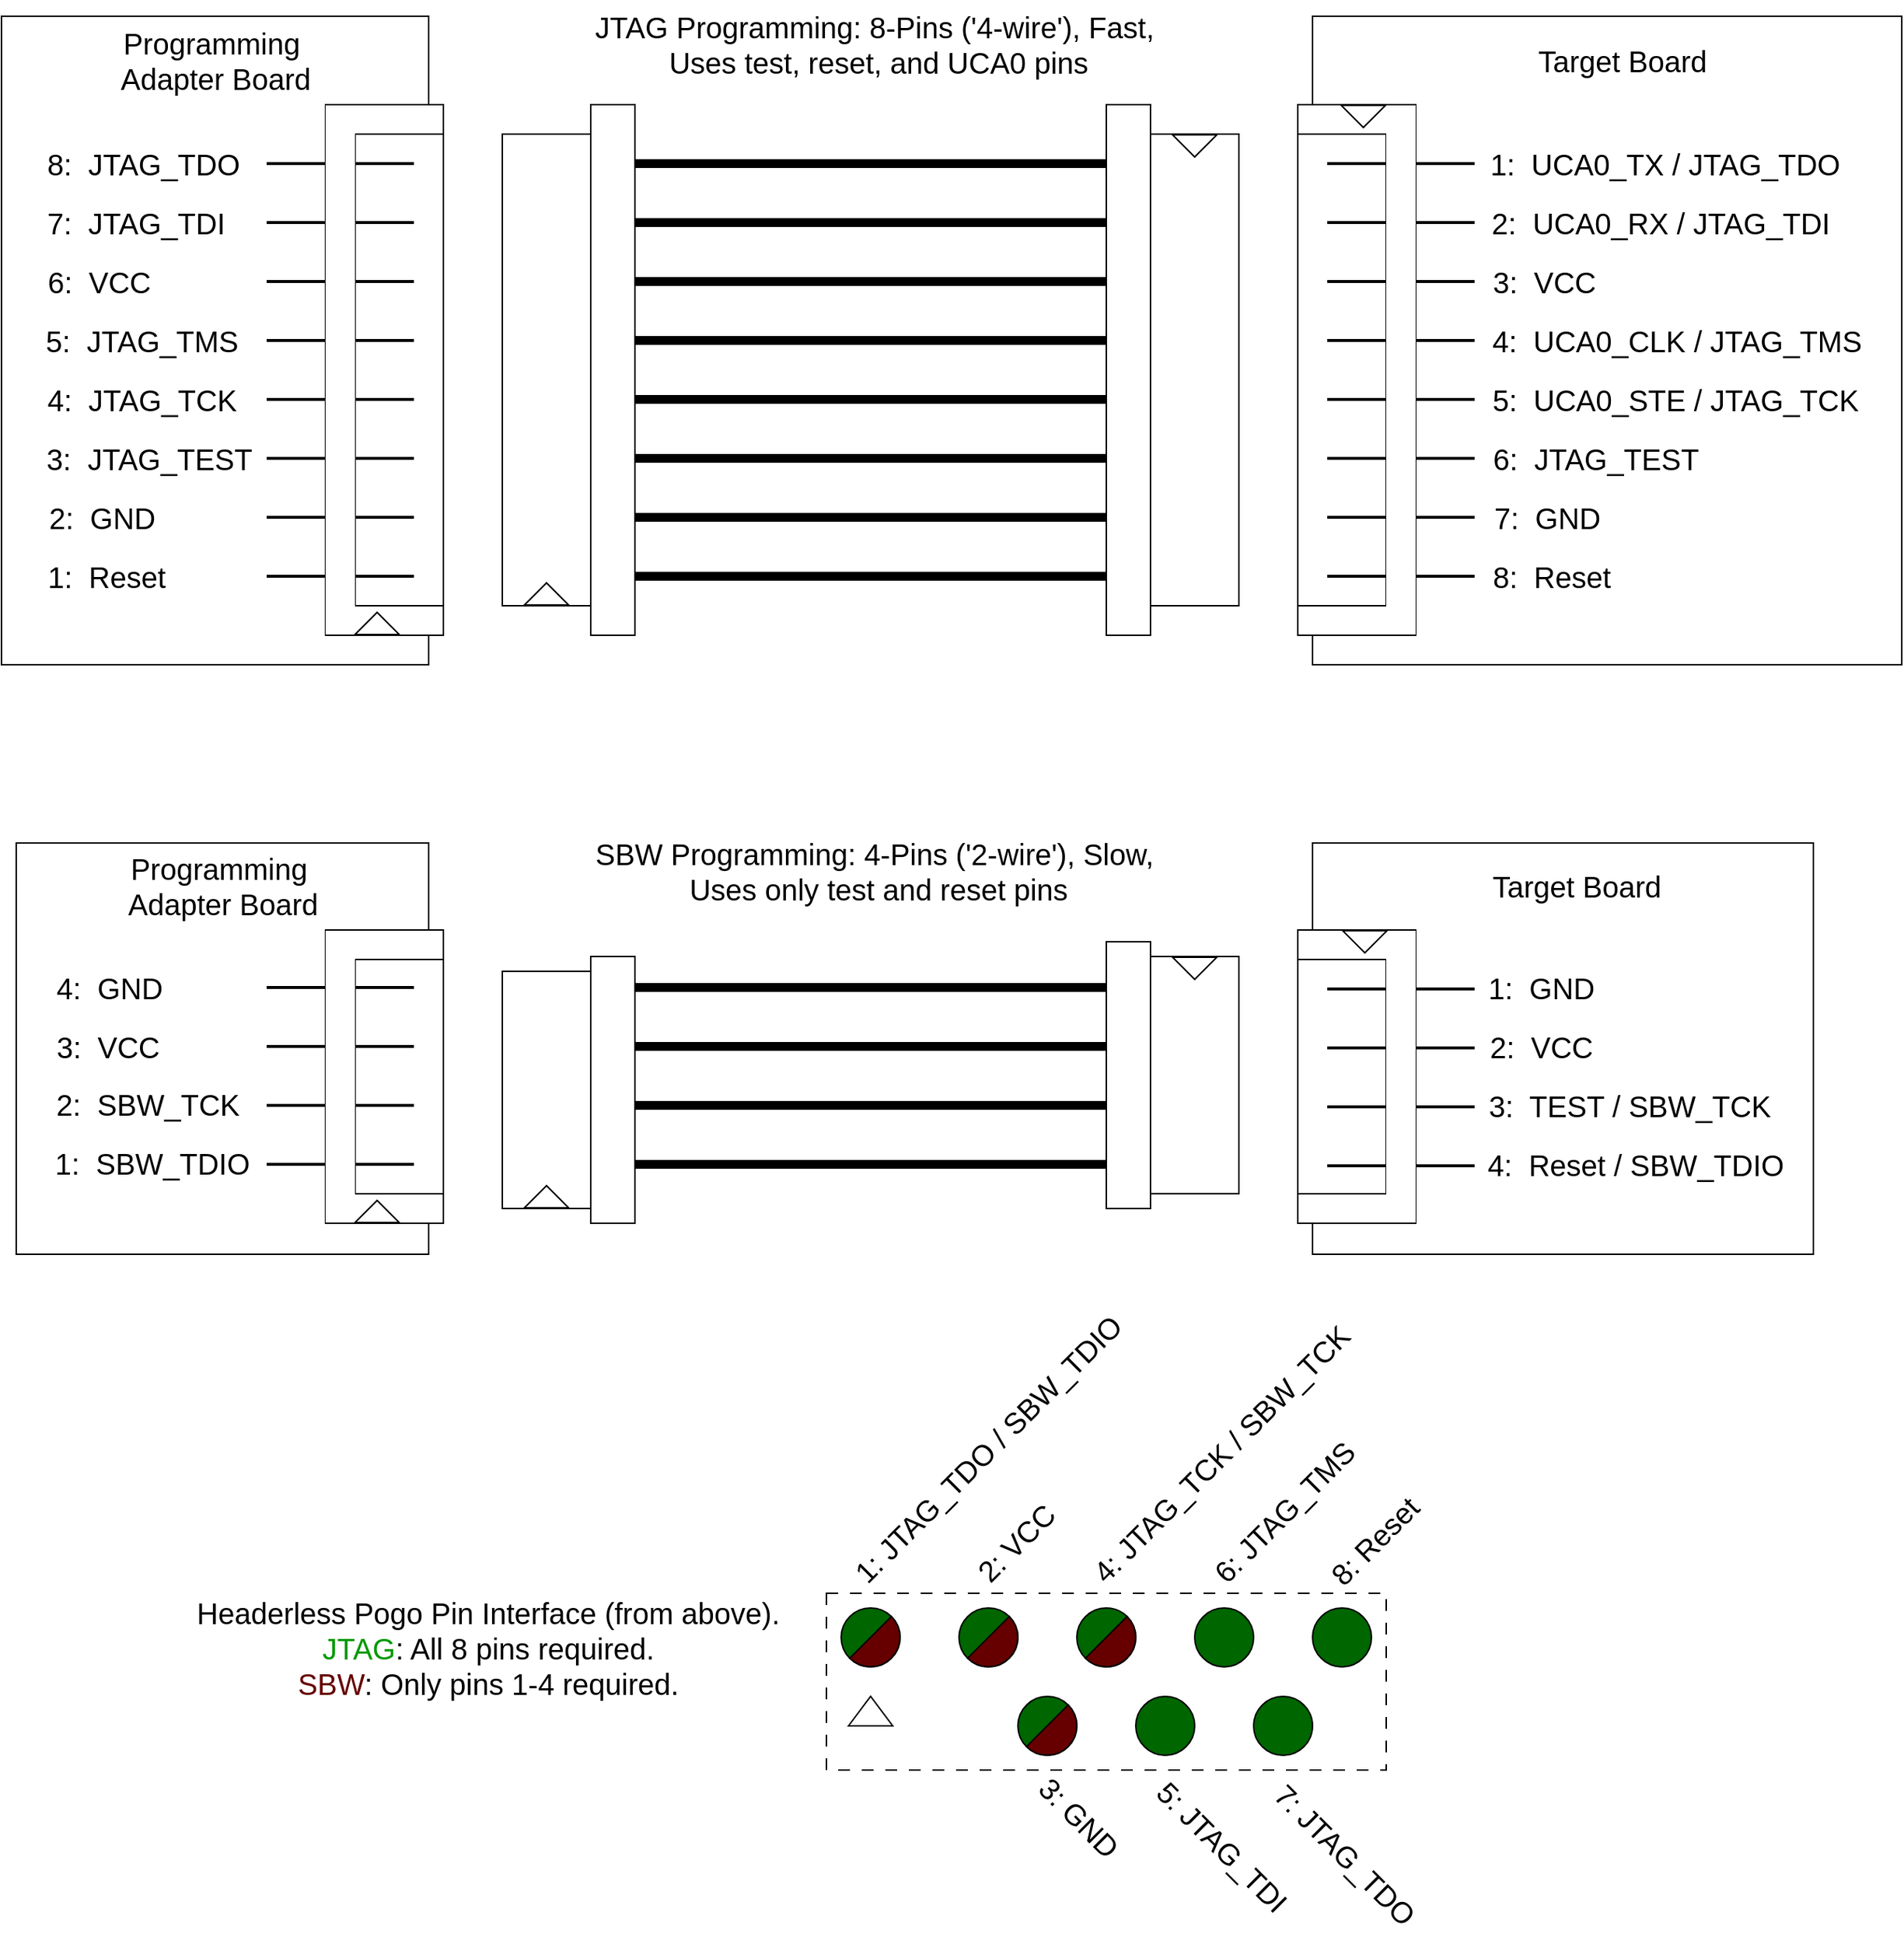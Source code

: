 <mxfile version="28.1.2">
  <diagram name="Page-1" id="dMcziW6OzH_ACKxJfpYF">
    <mxGraphModel dx="4293" dy="2623" grid="1" gridSize="10" guides="1" tooltips="1" connect="1" arrows="1" fold="1" page="1" pageScale="1" pageWidth="827" pageHeight="1169" math="0" shadow="0">
      <root>
        <mxCell id="0" />
        <mxCell id="1" parent="0" />
        <mxCell id="B0MSU_tYawjrUMa0_c1U-196" value="" style="rounded=0;whiteSpace=wrap;html=1;dashed=1;dashPattern=8 8;fillColor=none;" vertex="1" parent="1">
          <mxGeometry x="290" y="990" width="380" height="120" as="geometry" />
        </mxCell>
        <mxCell id="B0MSU_tYawjrUMa0_c1U-102" value="" style="rounded=0;whiteSpace=wrap;html=1;" vertex="1" parent="1">
          <mxGeometry x="620" y="481" width="340" height="279" as="geometry" />
        </mxCell>
        <mxCell id="B0MSU_tYawjrUMa0_c1U-84" value="" style="rounded=0;whiteSpace=wrap;html=1;container=0;" vertex="1" parent="1">
          <mxGeometry x="-260" y="481" width="280" height="279" as="geometry" />
        </mxCell>
        <mxCell id="B0MSU_tYawjrUMa0_c1U-44" value="" style="endArrow=none;html=1;rounded=0;strokeWidth=6;" edge="1" parent="1">
          <mxGeometry width="50" height="50" relative="1" as="geometry">
            <mxPoint x="160" y="20" as="sourcePoint" />
            <mxPoint x="480" y="20" as="targetPoint" />
          </mxGeometry>
        </mxCell>
        <mxCell id="B0MSU_tYawjrUMa0_c1U-45" value="" style="endArrow=none;html=1;rounded=0;strokeWidth=6;" edge="1" parent="1">
          <mxGeometry width="50" height="50" relative="1" as="geometry">
            <mxPoint x="160" y="60" as="sourcePoint" />
            <mxPoint x="480" y="60" as="targetPoint" />
          </mxGeometry>
        </mxCell>
        <mxCell id="B0MSU_tYawjrUMa0_c1U-46" value="" style="endArrow=none;html=1;rounded=0;strokeWidth=6;" edge="1" parent="1">
          <mxGeometry width="50" height="50" relative="1" as="geometry">
            <mxPoint x="160" y="100" as="sourcePoint" />
            <mxPoint x="480" y="100" as="targetPoint" />
          </mxGeometry>
        </mxCell>
        <mxCell id="B0MSU_tYawjrUMa0_c1U-47" value="" style="endArrow=none;html=1;rounded=0;strokeWidth=6;" edge="1" parent="1">
          <mxGeometry width="50" height="50" relative="1" as="geometry">
            <mxPoint x="160" y="140" as="sourcePoint" />
            <mxPoint x="480" y="140" as="targetPoint" />
          </mxGeometry>
        </mxCell>
        <mxCell id="B0MSU_tYawjrUMa0_c1U-48" value="" style="endArrow=none;html=1;rounded=0;strokeWidth=6;" edge="1" parent="1">
          <mxGeometry width="50" height="50" relative="1" as="geometry">
            <mxPoint x="160" y="180" as="sourcePoint" />
            <mxPoint x="480" y="180" as="targetPoint" />
          </mxGeometry>
        </mxCell>
        <mxCell id="B0MSU_tYawjrUMa0_c1U-49" value="" style="endArrow=none;html=1;rounded=0;strokeWidth=6;" edge="1" parent="1">
          <mxGeometry width="50" height="50" relative="1" as="geometry">
            <mxPoint x="160" y="220" as="sourcePoint" />
            <mxPoint x="480" y="220" as="targetPoint" />
          </mxGeometry>
        </mxCell>
        <mxCell id="B0MSU_tYawjrUMa0_c1U-50" value="" style="endArrow=none;html=1;rounded=0;strokeWidth=6;" edge="1" parent="1">
          <mxGeometry width="50" height="50" relative="1" as="geometry">
            <mxPoint x="160" y="260" as="sourcePoint" />
            <mxPoint x="480" y="260" as="targetPoint" />
          </mxGeometry>
        </mxCell>
        <mxCell id="B0MSU_tYawjrUMa0_c1U-51" value="" style="endArrow=none;html=1;rounded=0;strokeWidth=6;" edge="1" parent="1">
          <mxGeometry width="50" height="50" relative="1" as="geometry">
            <mxPoint x="160" y="300" as="sourcePoint" />
            <mxPoint x="480" y="300" as="targetPoint" />
          </mxGeometry>
        </mxCell>
        <mxCell id="B0MSU_tYawjrUMa0_c1U-54" value="" style="group;rotation=-180;" vertex="1" connectable="0" parent="1">
          <mxGeometry x="480" y="-20" width="90" height="360" as="geometry" />
        </mxCell>
        <mxCell id="B0MSU_tYawjrUMa0_c1U-52" value="" style="rounded=0;whiteSpace=wrap;html=1;rotation=-180;" vertex="1" parent="B0MSU_tYawjrUMa0_c1U-54">
          <mxGeometry x="30" y="20" width="60" height="320" as="geometry" />
        </mxCell>
        <mxCell id="B0MSU_tYawjrUMa0_c1U-53" value="" style="rounded=0;whiteSpace=wrap;html=1;rotation=-180;" vertex="1" parent="B0MSU_tYawjrUMa0_c1U-54">
          <mxGeometry width="30" height="360" as="geometry" />
        </mxCell>
        <mxCell id="B0MSU_tYawjrUMa0_c1U-174" value="" style="triangle;whiteSpace=wrap;html=1;rotation=90;" vertex="1" parent="B0MSU_tYawjrUMa0_c1U-54">
          <mxGeometry x="52.5" y="13" width="15" height="30" as="geometry" />
        </mxCell>
        <mxCell id="B0MSU_tYawjrUMa0_c1U-55" value="" style="group" vertex="1" connectable="0" parent="1">
          <mxGeometry x="70" y="-20" width="90" height="360" as="geometry" />
        </mxCell>
        <mxCell id="B0MSU_tYawjrUMa0_c1U-42" value="" style="rounded=0;whiteSpace=wrap;html=1;" vertex="1" parent="B0MSU_tYawjrUMa0_c1U-55">
          <mxGeometry y="20" width="60" height="320" as="geometry" />
        </mxCell>
        <mxCell id="B0MSU_tYawjrUMa0_c1U-43" value="" style="rounded=0;whiteSpace=wrap;html=1;" vertex="1" parent="B0MSU_tYawjrUMa0_c1U-55">
          <mxGeometry x="60" width="30" height="360" as="geometry" />
        </mxCell>
        <mxCell id="B0MSU_tYawjrUMa0_c1U-173" value="" style="triangle;whiteSpace=wrap;html=1;rotation=-90;" vertex="1" parent="B0MSU_tYawjrUMa0_c1U-55">
          <mxGeometry x="22.5" y="317" width="15" height="30" as="geometry" />
        </mxCell>
        <mxCell id="B0MSU_tYawjrUMa0_c1U-65" value="" style="group" vertex="1" connectable="0" parent="1">
          <mxGeometry x="-130" y="-81" width="161.25" height="441" as="geometry" />
        </mxCell>
        <mxCell id="B0MSU_tYawjrUMa0_c1U-27" value="" style="group;direction=east;rotation=-180;" vertex="1" connectable="0" parent="B0MSU_tYawjrUMa0_c1U-65">
          <mxGeometry x="40" y="61" width="121.25" height="380" as="geometry" />
        </mxCell>
        <mxCell id="B0MSU_tYawjrUMa0_c1U-61" value="" style="rounded=0;whiteSpace=wrap;html=1;" vertex="1" parent="B0MSU_tYawjrUMa0_c1U-27">
          <mxGeometry x="-180" y="-60" width="290" height="440" as="geometry" />
        </mxCell>
        <mxCell id="B0MSU_tYawjrUMa0_c1U-1" value="" style="rounded=0;whiteSpace=wrap;html=1;direction=east;rotation=-180;" vertex="1" parent="B0MSU_tYawjrUMa0_c1U-27">
          <mxGeometry x="40" width="80" height="360" as="geometry" />
        </mxCell>
        <mxCell id="B0MSU_tYawjrUMa0_c1U-15" value="" style="rounded=0;whiteSpace=wrap;html=1;direction=east;rotation=-180;" vertex="1" parent="B0MSU_tYawjrUMa0_c1U-27">
          <mxGeometry x="60" y="20" width="60" height="320" as="geometry" />
        </mxCell>
        <mxCell id="B0MSU_tYawjrUMa0_c1U-8" value="" style="endArrow=none;html=1;rounded=0;strokeWidth=2;" edge="1" parent="B0MSU_tYawjrUMa0_c1U-27">
          <mxGeometry width="50" height="50" relative="1" as="geometry">
            <mxPoint y="320" as="sourcePoint" />
            <mxPoint x="100" y="320" as="targetPoint" />
          </mxGeometry>
        </mxCell>
        <mxCell id="B0MSU_tYawjrUMa0_c1U-20" value="" style="endArrow=none;html=1;rounded=0;strokeWidth=2;" edge="1" parent="B0MSU_tYawjrUMa0_c1U-27">
          <mxGeometry width="50" height="50" relative="1" as="geometry">
            <mxPoint y="280" as="sourcePoint" />
            <mxPoint x="100" y="280" as="targetPoint" />
          </mxGeometry>
        </mxCell>
        <mxCell id="B0MSU_tYawjrUMa0_c1U-21" value="" style="endArrow=none;html=1;rounded=0;strokeWidth=2;" edge="1" parent="B0MSU_tYawjrUMa0_c1U-27">
          <mxGeometry width="50" height="50" relative="1" as="geometry">
            <mxPoint y="240" as="sourcePoint" />
            <mxPoint x="100" y="240" as="targetPoint" />
          </mxGeometry>
        </mxCell>
        <mxCell id="B0MSU_tYawjrUMa0_c1U-22" value="" style="endArrow=none;html=1;rounded=0;strokeWidth=2;" edge="1" parent="B0MSU_tYawjrUMa0_c1U-27">
          <mxGeometry width="50" height="50" relative="1" as="geometry">
            <mxPoint y="200" as="sourcePoint" />
            <mxPoint x="100" y="200" as="targetPoint" />
          </mxGeometry>
        </mxCell>
        <mxCell id="B0MSU_tYawjrUMa0_c1U-23" value="" style="endArrow=none;html=1;rounded=0;strokeWidth=2;" edge="1" parent="B0MSU_tYawjrUMa0_c1U-27">
          <mxGeometry width="50" height="50" relative="1" as="geometry">
            <mxPoint y="160" as="sourcePoint" />
            <mxPoint x="100" y="160" as="targetPoint" />
          </mxGeometry>
        </mxCell>
        <mxCell id="B0MSU_tYawjrUMa0_c1U-24" value="" style="endArrow=none;html=1;rounded=0;strokeWidth=2;" edge="1" parent="B0MSU_tYawjrUMa0_c1U-27">
          <mxGeometry width="50" height="50" relative="1" as="geometry">
            <mxPoint y="120" as="sourcePoint" />
            <mxPoint x="100" y="120" as="targetPoint" />
          </mxGeometry>
        </mxCell>
        <mxCell id="B0MSU_tYawjrUMa0_c1U-25" value="" style="endArrow=none;html=1;rounded=0;strokeWidth=2;" edge="1" parent="B0MSU_tYawjrUMa0_c1U-27">
          <mxGeometry width="50" height="50" relative="1" as="geometry">
            <mxPoint y="80" as="sourcePoint" />
            <mxPoint x="100" y="80" as="targetPoint" />
          </mxGeometry>
        </mxCell>
        <mxCell id="B0MSU_tYawjrUMa0_c1U-26" value="" style="endArrow=none;html=1;rounded=0;strokeWidth=2;" edge="1" parent="B0MSU_tYawjrUMa0_c1U-27">
          <mxGeometry width="50" height="50" relative="1" as="geometry">
            <mxPoint y="40" as="sourcePoint" />
            <mxPoint x="100" y="40" as="targetPoint" />
          </mxGeometry>
        </mxCell>
        <mxCell id="B0MSU_tYawjrUMa0_c1U-16" value="" style="rounded=0;whiteSpace=wrap;html=1;strokeColor=none;glass=0;direction=east;rotation=-180;" vertex="1" parent="B0MSU_tYawjrUMa0_c1U-27">
          <mxGeometry x="40" width="20" height="360" as="geometry" />
        </mxCell>
        <mxCell id="B0MSU_tYawjrUMa0_c1U-18" value="" style="endArrow=none;html=1;rounded=0;" edge="1" parent="B0MSU_tYawjrUMa0_c1U-27">
          <mxGeometry width="50" height="50" relative="1" as="geometry">
            <mxPoint x="80" as="sourcePoint" />
            <mxPoint x="40" as="targetPoint" />
          </mxGeometry>
        </mxCell>
        <mxCell id="B0MSU_tYawjrUMa0_c1U-19" value="" style="endArrow=none;html=1;rounded=0;" edge="1" parent="B0MSU_tYawjrUMa0_c1U-27">
          <mxGeometry width="50" height="50" relative="1" as="geometry">
            <mxPoint x="80" y="360" as="sourcePoint" />
            <mxPoint x="40" y="360" as="targetPoint" />
          </mxGeometry>
        </mxCell>
        <mxCell id="B0MSU_tYawjrUMa0_c1U-59" value="" style="triangle;whiteSpace=wrap;html=1;rotation=-90;" vertex="1" parent="B0MSU_tYawjrUMa0_c1U-27">
          <mxGeometry x="67.5" y="337" width="15" height="30" as="geometry" />
        </mxCell>
        <mxCell id="B0MSU_tYawjrUMa0_c1U-66" value="" style="group" vertex="1" connectable="0" parent="1">
          <mxGeometry x="610" y="-70" width="410" height="430" as="geometry" />
        </mxCell>
        <mxCell id="B0MSU_tYawjrUMa0_c1U-28" value="" style="group" vertex="1" connectable="0" parent="B0MSU_tYawjrUMa0_c1U-66">
          <mxGeometry y="50" width="410" height="380" as="geometry" />
        </mxCell>
        <mxCell id="B0MSU_tYawjrUMa0_c1U-62" value="" style="rounded=0;whiteSpace=wrap;html=1;" vertex="1" parent="B0MSU_tYawjrUMa0_c1U-28">
          <mxGeometry x="10" y="-60" width="400" height="440" as="geometry" />
        </mxCell>
        <mxCell id="B0MSU_tYawjrUMa0_c1U-29" value="" style="rounded=0;whiteSpace=wrap;html=1;" vertex="1" parent="B0MSU_tYawjrUMa0_c1U-28">
          <mxGeometry width="80" height="360" as="geometry" />
        </mxCell>
        <mxCell id="B0MSU_tYawjrUMa0_c1U-30" value="" style="rounded=0;whiteSpace=wrap;html=1;" vertex="1" parent="B0MSU_tYawjrUMa0_c1U-28">
          <mxGeometry y="20" width="60" height="320" as="geometry" />
        </mxCell>
        <mxCell id="B0MSU_tYawjrUMa0_c1U-31" value="" style="endArrow=none;html=1;rounded=0;strokeWidth=2;" edge="1" parent="B0MSU_tYawjrUMa0_c1U-28">
          <mxGeometry width="50" height="50" relative="1" as="geometry">
            <mxPoint x="120" y="40" as="sourcePoint" />
            <mxPoint x="20" y="40" as="targetPoint" />
          </mxGeometry>
        </mxCell>
        <mxCell id="B0MSU_tYawjrUMa0_c1U-32" value="" style="endArrow=none;html=1;rounded=0;strokeWidth=2;" edge="1" parent="B0MSU_tYawjrUMa0_c1U-28">
          <mxGeometry width="50" height="50" relative="1" as="geometry">
            <mxPoint x="120" y="80" as="sourcePoint" />
            <mxPoint x="20" y="80" as="targetPoint" />
          </mxGeometry>
        </mxCell>
        <mxCell id="B0MSU_tYawjrUMa0_c1U-33" value="" style="endArrow=none;html=1;rounded=0;strokeWidth=2;" edge="1" parent="B0MSU_tYawjrUMa0_c1U-28">
          <mxGeometry width="50" height="50" relative="1" as="geometry">
            <mxPoint x="120" y="120" as="sourcePoint" />
            <mxPoint x="20" y="120" as="targetPoint" />
          </mxGeometry>
        </mxCell>
        <mxCell id="B0MSU_tYawjrUMa0_c1U-34" value="" style="endArrow=none;html=1;rounded=0;strokeWidth=2;" edge="1" parent="B0MSU_tYawjrUMa0_c1U-28">
          <mxGeometry width="50" height="50" relative="1" as="geometry">
            <mxPoint x="120" y="160" as="sourcePoint" />
            <mxPoint x="20" y="160" as="targetPoint" />
          </mxGeometry>
        </mxCell>
        <mxCell id="B0MSU_tYawjrUMa0_c1U-35" value="" style="endArrow=none;html=1;rounded=0;strokeWidth=2;" edge="1" parent="B0MSU_tYawjrUMa0_c1U-28">
          <mxGeometry width="50" height="50" relative="1" as="geometry">
            <mxPoint x="120" y="200" as="sourcePoint" />
            <mxPoint x="20" y="200" as="targetPoint" />
          </mxGeometry>
        </mxCell>
        <mxCell id="B0MSU_tYawjrUMa0_c1U-36" value="" style="endArrow=none;html=1;rounded=0;strokeWidth=2;" edge="1" parent="B0MSU_tYawjrUMa0_c1U-28">
          <mxGeometry width="50" height="50" relative="1" as="geometry">
            <mxPoint x="120" y="240" as="sourcePoint" />
            <mxPoint x="20" y="240" as="targetPoint" />
          </mxGeometry>
        </mxCell>
        <mxCell id="B0MSU_tYawjrUMa0_c1U-37" value="" style="endArrow=none;html=1;rounded=0;strokeWidth=2;" edge="1" parent="B0MSU_tYawjrUMa0_c1U-28">
          <mxGeometry width="50" height="50" relative="1" as="geometry">
            <mxPoint x="120" y="280" as="sourcePoint" />
            <mxPoint x="20" y="280" as="targetPoint" />
          </mxGeometry>
        </mxCell>
        <mxCell id="B0MSU_tYawjrUMa0_c1U-38" value="" style="endArrow=none;html=1;rounded=0;strokeWidth=2;" edge="1" parent="B0MSU_tYawjrUMa0_c1U-28">
          <mxGeometry width="50" height="50" relative="1" as="geometry">
            <mxPoint x="120" y="320" as="sourcePoint" />
            <mxPoint x="20" y="320" as="targetPoint" />
          </mxGeometry>
        </mxCell>
        <mxCell id="B0MSU_tYawjrUMa0_c1U-39" value="" style="rounded=0;whiteSpace=wrap;html=1;strokeColor=none;glass=0;" vertex="1" parent="B0MSU_tYawjrUMa0_c1U-28">
          <mxGeometry x="60" width="20" height="360" as="geometry" />
        </mxCell>
        <mxCell id="B0MSU_tYawjrUMa0_c1U-40" value="" style="endArrow=none;html=1;rounded=0;" edge="1" parent="B0MSU_tYawjrUMa0_c1U-28">
          <mxGeometry width="50" height="50" relative="1" as="geometry">
            <mxPoint x="40" y="360" as="sourcePoint" />
            <mxPoint x="80" y="360" as="targetPoint" />
          </mxGeometry>
        </mxCell>
        <mxCell id="B0MSU_tYawjrUMa0_c1U-41" value="" style="endArrow=none;html=1;rounded=0;" edge="1" parent="B0MSU_tYawjrUMa0_c1U-28">
          <mxGeometry width="50" height="50" relative="1" as="geometry">
            <mxPoint x="40" as="sourcePoint" />
            <mxPoint x="80" as="targetPoint" />
          </mxGeometry>
        </mxCell>
        <mxCell id="B0MSU_tYawjrUMa0_c1U-60" value="" style="triangle;whiteSpace=wrap;html=1;rotation=90;" vertex="1" parent="B0MSU_tYawjrUMa0_c1U-28">
          <mxGeometry x="37" y="-7" width="15" height="30" as="geometry" />
        </mxCell>
        <mxCell id="B0MSU_tYawjrUMa0_c1U-67" value="&lt;font style=&quot;font-size: 20px;&quot;&gt;JTAG Programming: 8-Pins (&#39;4-wire&#39;), Fast,&amp;nbsp;&lt;/font&gt;&lt;div&gt;&lt;font style=&quot;font-size: 20px;&quot;&gt;Uses test, reset, and UCA0 pins&lt;/font&gt;&lt;/div&gt;" style="text;html=1;align=center;verticalAlign=middle;resizable=0;points=[];autosize=1;strokeColor=none;fillColor=none;" vertex="1" parent="1">
          <mxGeometry x="120" y="-91" width="410" height="60" as="geometry" />
        </mxCell>
        <mxCell id="B0MSU_tYawjrUMa0_c1U-72" value="" style="endArrow=none;html=1;rounded=0;strokeWidth=6;" edge="1" parent="1">
          <mxGeometry width="50" height="50" relative="1" as="geometry">
            <mxPoint x="160" y="579" as="sourcePoint" />
            <mxPoint x="480" y="579" as="targetPoint" />
          </mxGeometry>
        </mxCell>
        <mxCell id="B0MSU_tYawjrUMa0_c1U-73" value="" style="endArrow=none;html=1;rounded=0;strokeWidth=6;" edge="1" parent="1">
          <mxGeometry width="50" height="50" relative="1" as="geometry">
            <mxPoint x="160" y="619" as="sourcePoint" />
            <mxPoint x="480" y="619" as="targetPoint" />
          </mxGeometry>
        </mxCell>
        <mxCell id="B0MSU_tYawjrUMa0_c1U-74" value="" style="endArrow=none;html=1;rounded=0;strokeWidth=6;" edge="1" parent="1">
          <mxGeometry width="50" height="50" relative="1" as="geometry">
            <mxPoint x="160" y="659" as="sourcePoint" />
            <mxPoint x="480" y="659" as="targetPoint" />
          </mxGeometry>
        </mxCell>
        <mxCell id="B0MSU_tYawjrUMa0_c1U-75" value="" style="endArrow=none;html=1;rounded=0;strokeWidth=6;" edge="1" parent="1">
          <mxGeometry width="50" height="50" relative="1" as="geometry">
            <mxPoint x="160" y="699" as="sourcePoint" />
            <mxPoint x="480" y="699" as="targetPoint" />
          </mxGeometry>
        </mxCell>
        <mxCell id="B0MSU_tYawjrUMa0_c1U-79" value="" style="group" vertex="1" connectable="0" parent="1">
          <mxGeometry x="70" y="558" width="90" height="181" as="geometry" />
        </mxCell>
        <mxCell id="B0MSU_tYawjrUMa0_c1U-80" value="" style="rounded=0;whiteSpace=wrap;html=1;" vertex="1" parent="B0MSU_tYawjrUMa0_c1U-79">
          <mxGeometry y="10.056" width="60" height="160.889" as="geometry" />
        </mxCell>
        <mxCell id="B0MSU_tYawjrUMa0_c1U-81" value="" style="rounded=0;whiteSpace=wrap;html=1;" vertex="1" parent="B0MSU_tYawjrUMa0_c1U-79">
          <mxGeometry x="60" width="30" height="181" as="geometry" />
        </mxCell>
        <mxCell id="B0MSU_tYawjrUMa0_c1U-175" value="" style="triangle;whiteSpace=wrap;html=1;rotation=-90;" vertex="1" parent="B0MSU_tYawjrUMa0_c1U-79">
          <mxGeometry x="22.5" y="148" width="15" height="30" as="geometry" />
        </mxCell>
        <mxCell id="B0MSU_tYawjrUMa0_c1U-118" value="&lt;font style=&quot;font-size: 20px;&quot;&gt;SBW Programming: 4-Pins (&#39;2-wire&#39;), Slow,&amp;nbsp;&lt;/font&gt;&lt;div&gt;&lt;font style=&quot;font-size: 20px;&quot;&gt;Uses only test and reset pins&lt;/font&gt;&lt;/div&gt;" style="text;html=1;align=center;verticalAlign=middle;resizable=0;points=[];autosize=1;strokeColor=none;fillColor=none;" vertex="1" parent="1">
          <mxGeometry x="120" y="470" width="410" height="60" as="geometry" />
        </mxCell>
        <mxCell id="B0MSU_tYawjrUMa0_c1U-99" value="&lt;font style=&quot;font-size: 20px;&quot;&gt;Programming&amp;nbsp;&lt;/font&gt;&lt;div&gt;&lt;font style=&quot;font-size: 20px;&quot;&gt;Adapter&amp;nbsp;&lt;/font&gt;&lt;span style=&quot;font-size: 20px; background-color: transparent; color: light-dark(rgb(0, 0, 0), rgb(255, 255, 255));&quot;&gt;Board&lt;/span&gt;&lt;/div&gt;" style="text;html=1;align=center;verticalAlign=middle;resizable=0;points=[];autosize=1;strokeColor=none;fillColor=none;container=0;" vertex="1" parent="1">
          <mxGeometry x="-195" y="480" width="150" height="60" as="geometry" />
        </mxCell>
        <mxCell id="B0MSU_tYawjrUMa0_c1U-121" value="" style="group" vertex="1" connectable="0" parent="1">
          <mxGeometry x="-90" y="540" width="120.0" height="199" as="geometry" />
        </mxCell>
        <mxCell id="B0MSU_tYawjrUMa0_c1U-85" value="" style="rounded=0;whiteSpace=wrap;html=1;direction=east;rotation=-180;container=0;" vertex="1" parent="B0MSU_tYawjrUMa0_c1U-121">
          <mxGeometry x="40" width="80" height="199" as="geometry" />
        </mxCell>
        <mxCell id="B0MSU_tYawjrUMa0_c1U-86" value="" style="rounded=0;whiteSpace=wrap;html=1;direction=east;rotation=-180;container=0;" vertex="1" parent="B0MSU_tYawjrUMa0_c1U-121">
          <mxGeometry x="60" y="20" width="60" height="159" as="geometry" />
        </mxCell>
        <mxCell id="B0MSU_tYawjrUMa0_c1U-87" value="" style="endArrow=none;html=1;rounded=0;strokeWidth=2;" edge="1" parent="B0MSU_tYawjrUMa0_c1U-121">
          <mxGeometry width="50" height="50" relative="1" as="geometry">
            <mxPoint y="159" as="sourcePoint" />
            <mxPoint x="100" y="159" as="targetPoint" />
          </mxGeometry>
        </mxCell>
        <mxCell id="B0MSU_tYawjrUMa0_c1U-88" value="" style="endArrow=none;html=1;rounded=0;strokeWidth=2;" edge="1" parent="B0MSU_tYawjrUMa0_c1U-121">
          <mxGeometry width="50" height="50" relative="1" as="geometry">
            <mxPoint y="119" as="sourcePoint" />
            <mxPoint x="100" y="119" as="targetPoint" />
          </mxGeometry>
        </mxCell>
        <mxCell id="B0MSU_tYawjrUMa0_c1U-89" value="" style="endArrow=none;html=1;rounded=0;strokeWidth=2;" edge="1" parent="B0MSU_tYawjrUMa0_c1U-121">
          <mxGeometry width="50" height="50" relative="1" as="geometry">
            <mxPoint y="79" as="sourcePoint" />
            <mxPoint x="100" y="79" as="targetPoint" />
          </mxGeometry>
        </mxCell>
        <mxCell id="B0MSU_tYawjrUMa0_c1U-90" value="" style="endArrow=none;html=1;rounded=0;strokeWidth=2;" edge="1" parent="B0MSU_tYawjrUMa0_c1U-121">
          <mxGeometry width="50" height="50" relative="1" as="geometry">
            <mxPoint y="39" as="sourcePoint" />
            <mxPoint x="100" y="39" as="targetPoint" />
          </mxGeometry>
        </mxCell>
        <mxCell id="B0MSU_tYawjrUMa0_c1U-95" value="" style="rounded=0;whiteSpace=wrap;html=1;strokeColor=none;glass=0;direction=east;rotation=-180;container=0;" vertex="1" parent="B0MSU_tYawjrUMa0_c1U-121">
          <mxGeometry x="40" width="20" height="199" as="geometry" />
        </mxCell>
        <mxCell id="B0MSU_tYawjrUMa0_c1U-96" value="" style="endArrow=none;html=1;rounded=0;" edge="1" parent="B0MSU_tYawjrUMa0_c1U-121">
          <mxGeometry width="50" height="50" relative="1" as="geometry">
            <mxPoint x="80" as="sourcePoint" />
            <mxPoint x="40" as="targetPoint" />
          </mxGeometry>
        </mxCell>
        <mxCell id="B0MSU_tYawjrUMa0_c1U-97" value="" style="endArrow=none;html=1;rounded=0;" edge="1" parent="B0MSU_tYawjrUMa0_c1U-121">
          <mxGeometry width="50" height="50" relative="1" as="geometry">
            <mxPoint x="80" y="199" as="sourcePoint" />
            <mxPoint x="40" y="199" as="targetPoint" />
          </mxGeometry>
        </mxCell>
        <mxCell id="B0MSU_tYawjrUMa0_c1U-98" value="" style="triangle;whiteSpace=wrap;html=1;rotation=-90;container=0;" vertex="1" parent="B0MSU_tYawjrUMa0_c1U-121">
          <mxGeometry x="67.5" y="176" width="15" height="30" as="geometry" />
        </mxCell>
        <mxCell id="B0MSU_tYawjrUMa0_c1U-117" value="Target Board" style="text;html=1;align=center;verticalAlign=middle;resizable=0;points=[];autosize=1;strokeColor=none;fillColor=none;fontSize=20;" vertex="1" parent="1">
          <mxGeometry x="729" y="490" width="140" height="40" as="geometry" />
        </mxCell>
        <mxCell id="B0MSU_tYawjrUMa0_c1U-133" value="" style="group;rotation=-180;" vertex="1" connectable="0" parent="1">
          <mxGeometry x="610" y="540" width="120.0" height="199" as="geometry" />
        </mxCell>
        <mxCell id="B0MSU_tYawjrUMa0_c1U-134" value="" style="rounded=0;whiteSpace=wrap;html=1;direction=east;rotation=-360;container=0;" vertex="1" parent="B0MSU_tYawjrUMa0_c1U-133">
          <mxGeometry width="80" height="199" as="geometry" />
        </mxCell>
        <mxCell id="B0MSU_tYawjrUMa0_c1U-135" value="" style="rounded=0;whiteSpace=wrap;html=1;direction=east;rotation=-360;container=0;" vertex="1" parent="B0MSU_tYawjrUMa0_c1U-133">
          <mxGeometry y="20" width="60" height="159" as="geometry" />
        </mxCell>
        <mxCell id="B0MSU_tYawjrUMa0_c1U-136" value="" style="endArrow=none;html=1;rounded=0;strokeWidth=2;" edge="1" parent="B0MSU_tYawjrUMa0_c1U-133">
          <mxGeometry width="50" height="50" relative="1" as="geometry">
            <mxPoint x="120" y="40" as="sourcePoint" />
            <mxPoint x="20" y="40" as="targetPoint" />
          </mxGeometry>
        </mxCell>
        <mxCell id="B0MSU_tYawjrUMa0_c1U-137" value="" style="endArrow=none;html=1;rounded=0;strokeWidth=2;" edge="1" parent="B0MSU_tYawjrUMa0_c1U-133">
          <mxGeometry width="50" height="50" relative="1" as="geometry">
            <mxPoint x="120" y="80" as="sourcePoint" />
            <mxPoint x="20" y="80" as="targetPoint" />
          </mxGeometry>
        </mxCell>
        <mxCell id="B0MSU_tYawjrUMa0_c1U-138" value="" style="endArrow=none;html=1;rounded=0;strokeWidth=2;" edge="1" parent="B0MSU_tYawjrUMa0_c1U-133">
          <mxGeometry width="50" height="50" relative="1" as="geometry">
            <mxPoint x="120" y="120" as="sourcePoint" />
            <mxPoint x="20" y="120" as="targetPoint" />
          </mxGeometry>
        </mxCell>
        <mxCell id="B0MSU_tYawjrUMa0_c1U-139" value="" style="endArrow=none;html=1;rounded=0;strokeWidth=2;" edge="1" parent="B0MSU_tYawjrUMa0_c1U-133">
          <mxGeometry width="50" height="50" relative="1" as="geometry">
            <mxPoint x="120" y="160" as="sourcePoint" />
            <mxPoint x="20" y="160" as="targetPoint" />
          </mxGeometry>
        </mxCell>
        <mxCell id="B0MSU_tYawjrUMa0_c1U-140" value="" style="rounded=0;whiteSpace=wrap;html=1;strokeColor=none;glass=0;direction=east;rotation=-360;container=0;" vertex="1" parent="B0MSU_tYawjrUMa0_c1U-133">
          <mxGeometry x="60" width="20" height="199" as="geometry" />
        </mxCell>
        <mxCell id="B0MSU_tYawjrUMa0_c1U-141" value="" style="endArrow=none;html=1;rounded=0;" edge="1" parent="B0MSU_tYawjrUMa0_c1U-133">
          <mxGeometry width="50" height="50" relative="1" as="geometry">
            <mxPoint x="40" y="199" as="sourcePoint" />
            <mxPoint x="80" y="199" as="targetPoint" />
          </mxGeometry>
        </mxCell>
        <mxCell id="B0MSU_tYawjrUMa0_c1U-142" value="" style="endArrow=none;html=1;rounded=0;" edge="1" parent="B0MSU_tYawjrUMa0_c1U-133">
          <mxGeometry width="50" height="50" relative="1" as="geometry">
            <mxPoint x="40" as="sourcePoint" />
            <mxPoint x="80" as="targetPoint" />
          </mxGeometry>
        </mxCell>
        <mxCell id="B0MSU_tYawjrUMa0_c1U-143" value="" style="triangle;whiteSpace=wrap;html=1;rotation=-270;container=0;" vertex="1" parent="B0MSU_tYawjrUMa0_c1U-133">
          <mxGeometry x="38" y="-7" width="15" height="30" as="geometry" />
        </mxCell>
        <mxCell id="B0MSU_tYawjrUMa0_c1U-144" value="" style="group;rotation=-180;" vertex="1" connectable="0" parent="1">
          <mxGeometry x="480" y="548" width="90" height="181" as="geometry" />
        </mxCell>
        <mxCell id="B0MSU_tYawjrUMa0_c1U-145" value="" style="rounded=0;whiteSpace=wrap;html=1;rotation=-180;" vertex="1" parent="B0MSU_tYawjrUMa0_c1U-144">
          <mxGeometry x="30" y="10" width="60" height="160.889" as="geometry" />
        </mxCell>
        <mxCell id="B0MSU_tYawjrUMa0_c1U-146" value="" style="rounded=0;whiteSpace=wrap;html=1;rotation=-180;" vertex="1" parent="B0MSU_tYawjrUMa0_c1U-144">
          <mxGeometry width="30" height="181" as="geometry" />
        </mxCell>
        <mxCell id="B0MSU_tYawjrUMa0_c1U-176" value="" style="triangle;whiteSpace=wrap;html=1;rotation=90;" vertex="1" parent="B0MSU_tYawjrUMa0_c1U-144">
          <mxGeometry x="52.5" y="3" width="15" height="30" as="geometry" />
        </mxCell>
        <mxCell id="B0MSU_tYawjrUMa0_c1U-147" value="1:&amp;nbsp; UCA0_TX / JTAG_TDO" style="text;html=1;align=center;verticalAlign=middle;resizable=0;points=[];autosize=1;strokeColor=none;fillColor=none;fontSize=20;" vertex="1" parent="1">
          <mxGeometry x="729" width="260" height="40" as="geometry" />
        </mxCell>
        <mxCell id="B0MSU_tYawjrUMa0_c1U-148" value="2:&amp;nbsp; UCA0_RX / JTAG_TDI" style="text;html=1;align=center;verticalAlign=middle;resizable=0;points=[];autosize=1;strokeColor=none;fillColor=none;fontSize=20;" vertex="1" parent="1">
          <mxGeometry x="731" y="40" width="250" height="40" as="geometry" />
        </mxCell>
        <mxCell id="B0MSU_tYawjrUMa0_c1U-149" value="3:&amp;nbsp; VCC" style="text;html=1;align=center;verticalAlign=middle;resizable=0;points=[];autosize=1;strokeColor=none;fillColor=none;fontSize=20;" vertex="1" parent="1">
          <mxGeometry x="732" y="80" width="90" height="40" as="geometry" />
        </mxCell>
        <mxCell id="B0MSU_tYawjrUMa0_c1U-150" value="4:&amp;nbsp; UCA0_CLK / JTAG_TMS" style="text;html=1;align=center;verticalAlign=middle;resizable=0;points=[];autosize=1;strokeColor=none;fillColor=none;fontSize=20;" vertex="1" parent="1">
          <mxGeometry x="732" y="120" width="270" height="40" as="geometry" />
        </mxCell>
        <mxCell id="B0MSU_tYawjrUMa0_c1U-151" value="5:&amp;nbsp; UCA0_STE / JTAG_TCK" style="text;html=1;align=center;verticalAlign=middle;resizable=0;points=[];autosize=1;strokeColor=none;fillColor=none;fontSize=20;" vertex="1" parent="1">
          <mxGeometry x="731" y="159.5" width="270" height="40" as="geometry" />
        </mxCell>
        <mxCell id="B0MSU_tYawjrUMa0_c1U-152" value="6:&amp;nbsp; JTAG_TEST" style="text;html=1;align=center;verticalAlign=middle;resizable=0;points=[];autosize=1;strokeColor=none;fillColor=none;fontSize=20;" vertex="1" parent="1">
          <mxGeometry x="732" y="199.5" width="160" height="40" as="geometry" />
        </mxCell>
        <mxCell id="B0MSU_tYawjrUMa0_c1U-153" value="7:&amp;nbsp; GND" style="text;html=1;align=center;verticalAlign=middle;resizable=0;points=[];autosize=1;strokeColor=none;fillColor=none;fontSize=20;" vertex="1" parent="1">
          <mxGeometry x="729" y="240" width="100" height="40" as="geometry" />
        </mxCell>
        <mxCell id="B0MSU_tYawjrUMa0_c1U-154" value="8:&amp;nbsp; Reset" style="text;html=1;align=center;verticalAlign=middle;resizable=0;points=[];autosize=1;strokeColor=none;fillColor=none;fontSize=20;" vertex="1" parent="1">
          <mxGeometry x="732" y="279.5" width="100" height="40" as="geometry" />
        </mxCell>
        <mxCell id="B0MSU_tYawjrUMa0_c1U-155" value="1:&amp;nbsp; SBW_TDIO" style="text;html=1;align=center;verticalAlign=middle;resizable=0;points=[];autosize=1;strokeColor=none;fillColor=none;fontSize=20;" vertex="1" parent="1">
          <mxGeometry x="-248" y="678" width="160" height="40" as="geometry" />
        </mxCell>
        <mxCell id="B0MSU_tYawjrUMa0_c1U-156" value="2:&amp;nbsp; SBW_TCK" style="text;html=1;align=center;verticalAlign=middle;resizable=0;points=[];autosize=1;strokeColor=none;fillColor=none;fontSize=20;" vertex="1" parent="1">
          <mxGeometry x="-246" y="638" width="150" height="40" as="geometry" />
        </mxCell>
        <mxCell id="B0MSU_tYawjrUMa0_c1U-157" value="3:&amp;nbsp; VCC" style="text;html=1;align=center;verticalAlign=middle;resizable=0;points=[];autosize=1;strokeColor=none;fillColor=none;fontSize=20;" vertex="1" parent="1">
          <mxGeometry x="-243" y="599" width="90" height="40" as="geometry" />
        </mxCell>
        <mxCell id="B0MSU_tYawjrUMa0_c1U-158" value="4:&amp;nbsp; GND" style="text;html=1;align=center;verticalAlign=middle;resizable=0;points=[];autosize=1;strokeColor=none;fillColor=none;fontSize=20;" vertex="1" parent="1">
          <mxGeometry x="-247" y="559" width="100" height="40" as="geometry" />
        </mxCell>
        <mxCell id="B0MSU_tYawjrUMa0_c1U-159" value="4:&amp;nbsp; Reset / SBW_TDIO" style="text;html=1;align=center;verticalAlign=middle;resizable=0;points=[];autosize=1;strokeColor=none;fillColor=none;fontSize=20;" vertex="1" parent="1">
          <mxGeometry x="729" y="678.5" width="220" height="40" as="geometry" />
        </mxCell>
        <mxCell id="B0MSU_tYawjrUMa0_c1U-160" value="3:&amp;nbsp; TEST / SBW_TCK" style="text;html=1;align=center;verticalAlign=middle;resizable=0;points=[];autosize=1;strokeColor=none;fillColor=none;fontSize=20;" vertex="1" parent="1">
          <mxGeometry x="725" y="638.5" width="220" height="40" as="geometry" />
        </mxCell>
        <mxCell id="B0MSU_tYawjrUMa0_c1U-161" value="2:&amp;nbsp; VCC" style="text;html=1;align=center;verticalAlign=middle;resizable=0;points=[];autosize=1;strokeColor=none;fillColor=none;fontSize=20;" vertex="1" parent="1">
          <mxGeometry x="730" y="598.5" width="90" height="40" as="geometry" />
        </mxCell>
        <mxCell id="B0MSU_tYawjrUMa0_c1U-162" value="1:&amp;nbsp; GND" style="text;html=1;align=center;verticalAlign=middle;resizable=0;points=[];autosize=1;strokeColor=none;fillColor=none;fontSize=20;" vertex="1" parent="1">
          <mxGeometry x="725" y="558.5" width="100" height="40" as="geometry" />
        </mxCell>
        <mxCell id="B0MSU_tYawjrUMa0_c1U-165" value="8:&amp;nbsp; JTAG_TDO" style="text;html=1;align=center;verticalAlign=middle;resizable=0;points=[];autosize=1;strokeColor=none;fillColor=none;fontSize=20;" vertex="1" parent="1">
          <mxGeometry x="-249" y="0.25" width="150" height="40" as="geometry" />
        </mxCell>
        <mxCell id="B0MSU_tYawjrUMa0_c1U-166" value="7:&amp;nbsp; JTAG_TDI" style="text;html=1;align=center;verticalAlign=middle;resizable=0;points=[];autosize=1;strokeColor=none;fillColor=none;fontSize=20;" vertex="1" parent="1">
          <mxGeometry x="-249" y="40.25" width="140" height="40" as="geometry" />
        </mxCell>
        <mxCell id="B0MSU_tYawjrUMa0_c1U-167" value="6:&amp;nbsp; VCC" style="text;html=1;align=center;verticalAlign=middle;resizable=0;points=[];autosize=1;strokeColor=none;fillColor=none;fontSize=20;" vertex="1" parent="1">
          <mxGeometry x="-249" y="80.25" width="90" height="40" as="geometry" />
        </mxCell>
        <mxCell id="B0MSU_tYawjrUMa0_c1U-168" value="5:&amp;nbsp; JTAG_TMS" style="text;html=1;align=center;verticalAlign=middle;resizable=0;points=[];autosize=1;strokeColor=none;fillColor=none;fontSize=20;" vertex="1" parent="1">
          <mxGeometry x="-250" y="120.25" width="150" height="40" as="geometry" />
        </mxCell>
        <mxCell id="B0MSU_tYawjrUMa0_c1U-169" value="4:&amp;nbsp; JTAG_TCK" style="text;html=1;align=center;verticalAlign=middle;resizable=0;points=[];autosize=1;strokeColor=none;fillColor=none;fontSize=20;" vertex="1" parent="1">
          <mxGeometry x="-250" y="159.75" width="150" height="40" as="geometry" />
        </mxCell>
        <mxCell id="B0MSU_tYawjrUMa0_c1U-170" value="3:&amp;nbsp; JTAG_TEST" style="text;html=1;align=center;verticalAlign=middle;resizable=0;points=[];autosize=1;strokeColor=none;fillColor=none;fontSize=20;" vertex="1" parent="1">
          <mxGeometry x="-250" y="199.75" width="160" height="40" as="geometry" />
        </mxCell>
        <mxCell id="B0MSU_tYawjrUMa0_c1U-171" value="2:&amp;nbsp; GND" style="text;html=1;align=center;verticalAlign=middle;resizable=0;points=[];autosize=1;strokeColor=none;fillColor=none;fontSize=20;" vertex="1" parent="1">
          <mxGeometry x="-252" y="240.25" width="100" height="40" as="geometry" />
        </mxCell>
        <mxCell id="B0MSU_tYawjrUMa0_c1U-172" value="1:&amp;nbsp; Reset" style="text;html=1;align=center;verticalAlign=middle;resizable=0;points=[];autosize=1;strokeColor=none;fillColor=none;fontSize=20;" vertex="1" parent="1">
          <mxGeometry x="-249" y="279.75" width="100" height="40" as="geometry" />
        </mxCell>
        <mxCell id="B0MSU_tYawjrUMa0_c1U-197" value="Headerless Pogo Pin Interface (from above).&lt;div&gt;&lt;font style=&quot;color: rgb(0, 153, 0);&quot;&gt;JTAG&lt;/font&gt;: All 8 pins required.&lt;/div&gt;&lt;div&gt;&lt;font style=&quot;color: rgb(102, 0, 0);&quot;&gt;SBW&lt;/font&gt;: Only pins 1-4 required.&lt;/div&gt;" style="text;html=1;align=center;verticalAlign=middle;resizable=0;points=[];autosize=1;strokeColor=none;fillColor=none;fontSize=20;" vertex="1" parent="1">
          <mxGeometry x="-150" y="982" width="420" height="90" as="geometry" />
        </mxCell>
        <mxCell id="B0MSU_tYawjrUMa0_c1U-180" value="" style="ellipse;whiteSpace=wrap;html=1;fillColor=#006600;" vertex="1" parent="1">
          <mxGeometry x="540" y="1000" width="40" height="40" as="geometry" />
        </mxCell>
        <mxCell id="B0MSU_tYawjrUMa0_c1U-181" value="" style="ellipse;whiteSpace=wrap;html=1;fillColor=#006600;" vertex="1" parent="1">
          <mxGeometry x="620" y="1000" width="40" height="40" as="geometry" />
        </mxCell>
        <mxCell id="B0MSU_tYawjrUMa0_c1U-183" value="" style="ellipse;whiteSpace=wrap;html=1;fillColor=#006600;" vertex="1" parent="1">
          <mxGeometry x="500" y="1060" width="40" height="40" as="geometry" />
        </mxCell>
        <mxCell id="B0MSU_tYawjrUMa0_c1U-184" value="" style="ellipse;whiteSpace=wrap;html=1;fillColor=#006600;" vertex="1" parent="1">
          <mxGeometry x="580" y="1060" width="40" height="40" as="geometry" />
        </mxCell>
        <mxCell id="B0MSU_tYawjrUMa0_c1U-185" value="" style="triangle;whiteSpace=wrap;html=1;rotation=-90;" vertex="1" parent="1">
          <mxGeometry x="310" y="1055" width="20" height="30" as="geometry" />
        </mxCell>
        <mxCell id="B0MSU_tYawjrUMa0_c1U-186" value="1: JTAG_TDO / SBW_TDIO" style="text;html=1;align=center;verticalAlign=middle;whiteSpace=wrap;rounded=0;rotation=-45;fontSize=20;" vertex="1" parent="1">
          <mxGeometry x="271.55" y="876.95" width="255" height="30" as="geometry" />
        </mxCell>
        <mxCell id="B0MSU_tYawjrUMa0_c1U-187" value="2: VCC" style="text;html=1;align=center;verticalAlign=middle;whiteSpace=wrap;rounded=0;rotation=-45;fontSize=20;" vertex="1" parent="1">
          <mxGeometry x="381.34" y="940.16" width="75" height="30" as="geometry" />
        </mxCell>
        <mxCell id="B0MSU_tYawjrUMa0_c1U-188" value="4: JTAG_TCK / SBW_TCK" style="text;html=1;align=center;verticalAlign=middle;whiteSpace=wrap;rounded=0;rotation=-45;fontSize=20;" vertex="1" parent="1">
          <mxGeometry x="437.75" y="880.25" width="240" height="30" as="geometry" />
        </mxCell>
        <mxCell id="B0MSU_tYawjrUMa0_c1U-189" value="3: GND" style="text;html=1;align=center;verticalAlign=middle;whiteSpace=wrap;rounded=0;rotation=45;fontSize=20;" vertex="1" parent="1">
          <mxGeometry x="427.07" y="1127.07" width="70" height="30" as="geometry" />
        </mxCell>
        <mxCell id="B0MSU_tYawjrUMa0_c1U-190" value="6: JTAG_TMS" style="text;html=1;align=center;verticalAlign=middle;whiteSpace=wrap;rounded=0;rotation=-45;fontSize=20;" vertex="1" parent="1">
          <mxGeometry x="528.41" y="919.09" width="145" height="30" as="geometry" />
        </mxCell>
        <mxCell id="B0MSU_tYawjrUMa0_c1U-191" value="8: Reset" style="text;html=1;align=center;verticalAlign=middle;whiteSpace=wrap;rounded=0;rotation=-45;fontSize=20;" vertex="1" parent="1">
          <mxGeometry x="617.9" y="939.1" width="88" height="30" as="geometry" />
        </mxCell>
        <mxCell id="B0MSU_tYawjrUMa0_c1U-192" value="5: JTAG_TDI" style="text;html=1;align=center;verticalAlign=middle;whiteSpace=wrap;rounded=0;rotation=45;fontSize=20;" vertex="1" parent="1">
          <mxGeometry x="496.12" y="1146.62" width="127" height="30" as="geometry" />
        </mxCell>
        <mxCell id="B0MSU_tYawjrUMa0_c1U-193" value="7: JTAG_TDO" style="text;html=1;align=center;verticalAlign=middle;whiteSpace=wrap;rounded=0;rotation=45;fontSize=20;" vertex="1" parent="1">
          <mxGeometry x="572.68" y="1151.68" width="140" height="30" as="geometry" />
        </mxCell>
        <mxCell id="B0MSU_tYawjrUMa0_c1U-182" value="" style="ellipse;whiteSpace=wrap;html=1;rotation=45;fillColor=#006600;" vertex="1" parent="1">
          <mxGeometry x="420" y="1060" width="40" height="40" as="geometry" />
        </mxCell>
        <mxCell id="B0MSU_tYawjrUMa0_c1U-202" value="" style="verticalLabelPosition=bottom;verticalAlign=top;html=1;shape=mxgraph.basic.half_circle;rotation=-45;fillColor=#660000;" vertex="1" parent="1">
          <mxGeometry x="427" y="1077" width="40" height="20" as="geometry" />
        </mxCell>
        <mxCell id="B0MSU_tYawjrUMa0_c1U-179" value="" style="ellipse;whiteSpace=wrap;html=1;rotation=45;fillColor=#006600;" vertex="1" parent="1">
          <mxGeometry x="460" y="1000" width="40" height="40" as="geometry" />
        </mxCell>
        <mxCell id="B0MSU_tYawjrUMa0_c1U-201" value="" style="verticalLabelPosition=bottom;verticalAlign=top;html=1;shape=mxgraph.basic.half_circle;rotation=-45;fillColor=#660000;" vertex="1" parent="1">
          <mxGeometry x="467" y="1017" width="40" height="20" as="geometry" />
        </mxCell>
        <mxCell id="B0MSU_tYawjrUMa0_c1U-178" value="" style="ellipse;whiteSpace=wrap;html=1;rotation=45;fillColor=#006600;" vertex="1" parent="1">
          <mxGeometry x="380" y="1000" width="40" height="40" as="geometry" />
        </mxCell>
        <mxCell id="B0MSU_tYawjrUMa0_c1U-200" value="" style="verticalLabelPosition=bottom;verticalAlign=top;html=1;shape=mxgraph.basic.half_circle;rotation=-45;fillColor=#660000;" vertex="1" parent="1">
          <mxGeometry x="387" y="1017" width="40" height="20" as="geometry" />
        </mxCell>
        <mxCell id="B0MSU_tYawjrUMa0_c1U-177" value="" style="ellipse;whiteSpace=wrap;html=1;rotation=45;fillColor=#006600;" vertex="1" parent="1">
          <mxGeometry x="300" y="1000" width="40" height="40" as="geometry" />
        </mxCell>
        <mxCell id="B0MSU_tYawjrUMa0_c1U-199" value="" style="verticalLabelPosition=bottom;verticalAlign=top;html=1;shape=mxgraph.basic.half_circle;rotation=-45;fillColor=#660000;" vertex="1" parent="1">
          <mxGeometry x="307" y="1017" width="40" height="20" as="geometry" />
        </mxCell>
        <mxCell id="B0MSU_tYawjrUMa0_c1U-57" value="&lt;font style=&quot;font-size: 20px;&quot;&gt;Programming&amp;nbsp;&lt;/font&gt;&lt;div&gt;&lt;font style=&quot;font-size: 20px;&quot;&gt;Adapter&amp;nbsp;&lt;/font&gt;&lt;span style=&quot;font-size: 20px; background-color: transparent; color: light-dark(rgb(0, 0, 0), rgb(255, 255, 255));&quot;&gt;Board&lt;/span&gt;&lt;/div&gt;" style="text;html=1;align=center;verticalAlign=middle;resizable=0;points=[];autosize=1;strokeColor=none;fillColor=none;" vertex="1" parent="1">
          <mxGeometry x="-200" y="-80" width="150" height="60" as="geometry" />
        </mxCell>
        <mxCell id="B0MSU_tYawjrUMa0_c1U-58" value="Target Board" style="text;html=1;align=center;verticalAlign=middle;resizable=0;points=[];autosize=1;strokeColor=none;fillColor=none;fontSize=20;" vertex="1" parent="1">
          <mxGeometry x="760" y="-70" width="140" height="40" as="geometry" />
        </mxCell>
      </root>
    </mxGraphModel>
  </diagram>
</mxfile>
